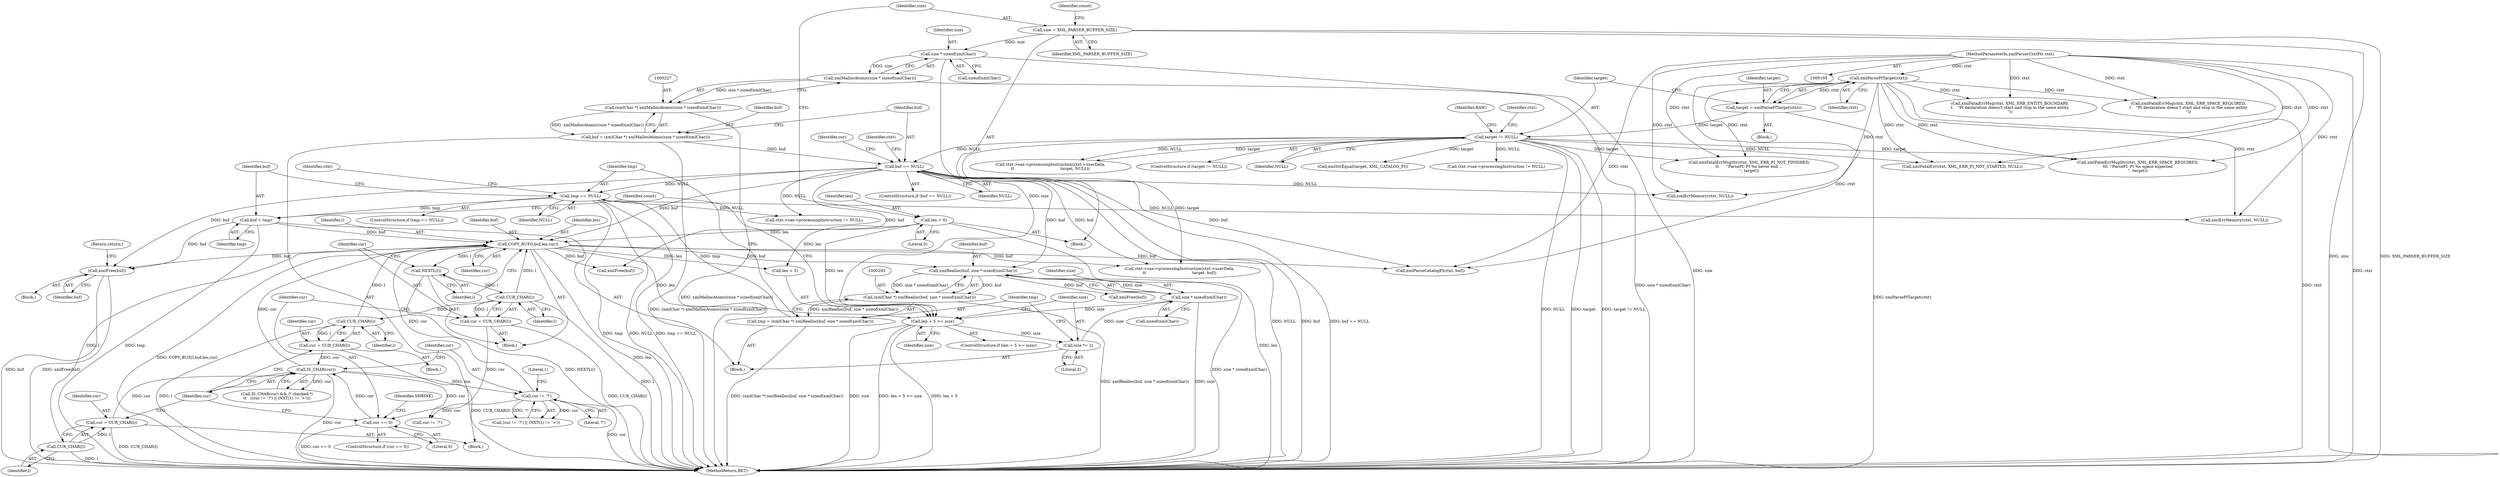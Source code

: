 digraph "0_Chrome_d0947db40187f4708c58e64cbd6013faf9eddeed_30@pointer" {
"1000333" [label="(Call,xmlFree(buf))"];
"1000234" [label="(Call,buf == NULL)"];
"1000224" [label="(Call,buf = (xmlChar *) xmlMallocAtomic(size * sizeof(xmlChar)))"];
"1000226" [label="(Call,(xmlChar *) xmlMallocAtomic(size * sizeof(xmlChar)))"];
"1000228" [label="(Call,xmlMallocAtomic(size * sizeof(xmlChar)))"];
"1000229" [label="(Call,size * sizeof(xmlChar))"];
"1000117" [label="(Call,size = XML_PARSER_BUFFER_SIZE)"];
"1000162" [label="(Call,target != NULL)"];
"1000157" [label="(Call,target = xmlParsePITarget(ctxt))"];
"1000159" [label="(Call,xmlParsePITarget(ctxt))"];
"1000106" [label="(MethodParameterIn,xmlParserCtxtPtr ctxt)"];
"1000315" [label="(Call,buf = tmp)"];
"1000300" [label="(Call,tmp == NULL)"];
"1000289" [label="(Call,tmp = (xmlChar *) xmlRealloc(buf, size * sizeof(xmlChar)))"];
"1000291" [label="(Call,(xmlChar *) xmlRealloc(buf, size * sizeof(xmlChar)))"];
"1000293" [label="(Call,xmlRealloc(buf, size * sizeof(xmlChar)))"];
"1000339" [label="(Call,COPY_BUF(l,buf,len,cur))"];
"1000348" [label="(Call,CUR_CHAR(l))"];
"1000344" [label="(Call,NEXTL(l))"];
"1000263" [label="(Call,CUR_CHAR(l))"];
"1000359" [label="(Call,CUR_CHAR(l))"];
"1000113" [label="(Call,len = 0)"];
"1000267" [label="(Call,IS_CHAR(cur))"];
"1000357" [label="(Call,cur = CUR_CHAR(l))"];
"1000261" [label="(Call,cur = CUR_CHAR(l))"];
"1000351" [label="(Call,cur == 0)"];
"1000346" [label="(Call,cur = CUR_CHAR(l))"];
"1000270" [label="(Call,cur != '?')"];
"1000295" [label="(Call,size * sizeof(xmlChar))"];
"1000286" [label="(Call,size *= 2)"];
"1000279" [label="(Call,len + 5 >= size)"];
"1000385" [label="(Call,xmlFatalErrMsg(ctxt, XML_ERR_SPACE_REQUIRED,\n\t    \"PI declaration doesn't start and stop in the same entity\n\"))"];
"1000349" [label="(Identifier,l)"];
"1000315" [label="(Call,buf = tmp)"];
"1000137" [label="(Block,)"];
"1000270" [label="(Call,cur != '?')"];
"1000301" [label="(Identifier,tmp)"];
"1000117" [label="(Call,size = XML_PARSER_BUFFER_SIZE)"];
"1000277" [label="(Block,)"];
"1000118" [label="(Identifier,size)"];
"1000290" [label="(Identifier,tmp)"];
"1000271" [label="(Identifier,cur)"];
"1000346" [label="(Call,cur = CUR_CHAR(l))"];
"1000461" [label="(MethodReturn,RET)"];
"1000344" [label="(Call,NEXTL(l))"];
"1000162" [label="(Call,target != NULL)"];
"1000304" [label="(Call,xmlErrMemory(ctxt, NULL))"];
"1000228" [label="(Call,xmlMallocAtomic(size * sizeof(xmlChar)))"];
"1000275" [label="(Literal,1)"];
"1000233" [label="(ControlStructure,if (buf == NULL))"];
"1000115" [label="(Literal,0)"];
"1000114" [label="(Identifier,len)"];
"1000447" [label="(Identifier,ctxt)"];
"1000234" [label="(Call,buf == NULL)"];
"1000352" [label="(Identifier,cur)"];
"1000236" [label="(Identifier,NULL)"];
"1000126" [label="(Identifier,count)"];
"1000287" [label="(Identifier,size)"];
"1000319" [label="(Identifier,count)"];
"1000334" [label="(Identifier,buf)"];
"1000335" [label="(Return,return;)"];
"1000367" [label="(Call,cur != '?')"];
"1000446" [label="(Call,xmlFatalErr(ctxt, XML_ERR_PI_NOT_STARTED, NULL))"];
"1000297" [label="(Call,sizeof(xmlChar))"];
"1000371" [label="(Call,xmlFatalErrMsgStr(ctxt, XML_ERR_PI_NOT_FINISHED,\n\t\t      \"ParsePI: PI %s never end ...\n\", target))"];
"1000291" [label="(Call,(xmlChar *) xmlRealloc(buf, size * sizeof(xmlChar)))"];
"1000206" [label="(Call,ctxt->sax->processingInstruction(ctxt->userData,\n\t\t                                     target, NULL))"];
"1000248" [label="(Identifier,cur)"];
"1000340" [label="(Identifier,l)"];
"1000161" [label="(ControlStructure,if (target != NULL))"];
"1000164" [label="(Identifier,NULL)"];
"1000119" [label="(Identifier,XML_PARSER_BUFFER_SIZE)"];
"1000160" [label="(Identifier,ctxt)"];
"1000169" [label="(Identifier,RAW)"];
"1000264" [label="(Identifier,l)"];
"1000341" [label="(Identifier,buf)"];
"1000400" [label="(Call,xmlStrEqual(target, XML_CATALOG_PI))"];
"1000272" [label="(Literal,'?')"];
"1000226" [label="(Call,(xmlChar *) xmlMallocAtomic(size * sizeof(xmlChar)))"];
"1000263" [label="(Call,CUR_CHAR(l))"];
"1000288" [label="(Literal,2)"];
"1000343" [label="(Identifier,cur)"];
"1000231" [label="(Call,sizeof(xmlChar))"];
"1000351" [label="(Call,cur == 0)"];
"1000296" [label="(Identifier,size)"];
"1000436" [label="(Call,ctxt->sax->processingInstruction(ctxt->userData,\n\t\t                                     target, buf))"];
"1000279" [label="(Call,len + 5 >= size)"];
"1000348" [label="(Call,CUR_CHAR(l))"];
"1000224" [label="(Call,buf = (xmlChar *) xmlMallocAtomic(size * sizeof(xmlChar)))"];
"1000345" [label="(Identifier,l)"];
"1000294" [label="(Identifier,buf)"];
"1000360" [label="(Identifier,l)"];
"1000157" [label="(Call,target = xmlParsePITarget(ctxt))"];
"1000305" [label="(Identifier,ctxt)"];
"1000359" [label="(Call,CUR_CHAR(l))"];
"1000289" [label="(Call,tmp = (xmlChar *) xmlRealloc(buf, size * sizeof(xmlChar)))"];
"1000354" [label="(Block,)"];
"1000230" [label="(Identifier,size)"];
"1000299" [label="(ControlStructure,if (tmp == NULL))"];
"1000183" [label="(Call,xmlFatalErrMsg(ctxt, XML_ERR_ENTITY_BOUNDARY,\n\t    \"PI declaration doesn't start and stop in the same entity\n\"))"];
"1000300" [label="(Call,tmp == NULL)"];
"1000107" [label="(Block,)"];
"1000106" [label="(MethodParameterIn,xmlParserCtxtPtr ctxt)"];
"1000347" [label="(Identifier,cur)"];
"1000269" [label="(Call,(cur != '?') || (NXT(1) != '>'))"];
"1000268" [label="(Identifier,cur)"];
"1000358" [label="(Identifier,cur)"];
"1000283" [label="(Identifier,size)"];
"1000280" [label="(Call,len + 5)"];
"1000317" [label="(Identifier,tmp)"];
"1000158" [label="(Identifier,target)"];
"1000262" [label="(Identifier,cur)"];
"1000342" [label="(Identifier,len)"];
"1000278" [label="(ControlStructure,if (len + 5 >= size))"];
"1000307" [label="(Call,xmlFree(buf))"];
"1000355" [label="(Identifier,SHRINK)"];
"1000316" [label="(Identifier,buf)"];
"1000267" [label="(Call,IS_CHAR(cur))"];
"1000416" [label="(Call,xmlParseCatalogPI(ctxt, buf))"];
"1000332" [label="(Block,)"];
"1000284" [label="(Block,)"];
"1000225" [label="(Identifier,buf)"];
"1000295" [label="(Call,size * sizeof(xmlChar))"];
"1000165" [label="(Block,)"];
"1000286" [label="(Call,size *= 2)"];
"1000113" [label="(Call,len = 0)"];
"1000353" [label="(Literal,0)"];
"1000229" [label="(Call,size * sizeof(xmlChar))"];
"1000266" [label="(Call,IS_CHAR(cur) && /* checked */\n\t\t   ((cur != '?') || (NXT(1) != '>')))"];
"1000159" [label="(Call,xmlParsePITarget(ctxt))"];
"1000293" [label="(Call,xmlRealloc(buf, size * sizeof(xmlChar)))"];
"1000255" [label="(Call,xmlFatalErrMsgStr(ctxt, XML_ERR_SPACE_REQUIRED,\n\t\t\t  \"ParsePI: PI %s space expected\n\", target))"];
"1000429" [label="(Call,ctxt->sax->processingInstruction != NULL)"];
"1000163" [label="(Identifier,target)"];
"1000235" [label="(Identifier,buf)"];
"1000350" [label="(ControlStructure,if (cur == 0))"];
"1000238" [label="(Call,xmlErrMemory(ctxt, NULL))"];
"1000261" [label="(Call,cur = CUR_CHAR(l))"];
"1000357" [label="(Call,cur = CUR_CHAR(l))"];
"1000333" [label="(Call,xmlFree(buf))"];
"1000339" [label="(Call,COPY_BUF(l,buf,len,cur))"];
"1000442" [label="(Call,xmlFree(buf))"];
"1000199" [label="(Call,ctxt->sax->processingInstruction != NULL)"];
"1000302" [label="(Identifier,NULL)"];
"1000239" [label="(Identifier,ctxt)"];
"1000333" -> "1000332"  [label="AST: "];
"1000333" -> "1000334"  [label="CFG: "];
"1000334" -> "1000333"  [label="AST: "];
"1000335" -> "1000333"  [label="CFG: "];
"1000333" -> "1000461"  [label="DDG: buf"];
"1000333" -> "1000461"  [label="DDG: xmlFree(buf)"];
"1000234" -> "1000333"  [label="DDG: buf"];
"1000315" -> "1000333"  [label="DDG: buf"];
"1000339" -> "1000333"  [label="DDG: buf"];
"1000234" -> "1000233"  [label="AST: "];
"1000234" -> "1000236"  [label="CFG: "];
"1000235" -> "1000234"  [label="AST: "];
"1000236" -> "1000234"  [label="AST: "];
"1000239" -> "1000234"  [label="CFG: "];
"1000248" -> "1000234"  [label="CFG: "];
"1000234" -> "1000461"  [label="DDG: NULL"];
"1000234" -> "1000461"  [label="DDG: buf"];
"1000234" -> "1000461"  [label="DDG: buf == NULL"];
"1000224" -> "1000234"  [label="DDG: buf"];
"1000162" -> "1000234"  [label="DDG: NULL"];
"1000234" -> "1000238"  [label="DDG: NULL"];
"1000234" -> "1000293"  [label="DDG: buf"];
"1000234" -> "1000300"  [label="DDG: NULL"];
"1000234" -> "1000339"  [label="DDG: buf"];
"1000234" -> "1000416"  [label="DDG: buf"];
"1000234" -> "1000429"  [label="DDG: NULL"];
"1000234" -> "1000436"  [label="DDG: buf"];
"1000234" -> "1000442"  [label="DDG: buf"];
"1000224" -> "1000165"  [label="AST: "];
"1000224" -> "1000226"  [label="CFG: "];
"1000225" -> "1000224"  [label="AST: "];
"1000226" -> "1000224"  [label="AST: "];
"1000235" -> "1000224"  [label="CFG: "];
"1000224" -> "1000461"  [label="DDG: (xmlChar *) xmlMallocAtomic(size * sizeof(xmlChar))"];
"1000226" -> "1000224"  [label="DDG: xmlMallocAtomic(size * sizeof(xmlChar))"];
"1000226" -> "1000228"  [label="CFG: "];
"1000227" -> "1000226"  [label="AST: "];
"1000228" -> "1000226"  [label="AST: "];
"1000226" -> "1000461"  [label="DDG: xmlMallocAtomic(size * sizeof(xmlChar))"];
"1000228" -> "1000226"  [label="DDG: size * sizeof(xmlChar)"];
"1000228" -> "1000229"  [label="CFG: "];
"1000229" -> "1000228"  [label="AST: "];
"1000228" -> "1000461"  [label="DDG: size * sizeof(xmlChar)"];
"1000229" -> "1000228"  [label="DDG: size"];
"1000229" -> "1000231"  [label="CFG: "];
"1000230" -> "1000229"  [label="AST: "];
"1000231" -> "1000229"  [label="AST: "];
"1000229" -> "1000461"  [label="DDG: size"];
"1000117" -> "1000229"  [label="DDG: size"];
"1000229" -> "1000279"  [label="DDG: size"];
"1000117" -> "1000107"  [label="AST: "];
"1000117" -> "1000119"  [label="CFG: "];
"1000118" -> "1000117"  [label="AST: "];
"1000119" -> "1000117"  [label="AST: "];
"1000126" -> "1000117"  [label="CFG: "];
"1000117" -> "1000461"  [label="DDG: size"];
"1000117" -> "1000461"  [label="DDG: XML_PARSER_BUFFER_SIZE"];
"1000162" -> "1000161"  [label="AST: "];
"1000162" -> "1000164"  [label="CFG: "];
"1000163" -> "1000162"  [label="AST: "];
"1000164" -> "1000162"  [label="AST: "];
"1000169" -> "1000162"  [label="CFG: "];
"1000447" -> "1000162"  [label="CFG: "];
"1000162" -> "1000461"  [label="DDG: NULL"];
"1000162" -> "1000461"  [label="DDG: target"];
"1000162" -> "1000461"  [label="DDG: target != NULL"];
"1000157" -> "1000162"  [label="DDG: target"];
"1000162" -> "1000199"  [label="DDG: NULL"];
"1000162" -> "1000206"  [label="DDG: target"];
"1000162" -> "1000206"  [label="DDG: NULL"];
"1000162" -> "1000255"  [label="DDG: target"];
"1000162" -> "1000371"  [label="DDG: target"];
"1000162" -> "1000400"  [label="DDG: target"];
"1000162" -> "1000436"  [label="DDG: target"];
"1000162" -> "1000446"  [label="DDG: NULL"];
"1000157" -> "1000137"  [label="AST: "];
"1000157" -> "1000159"  [label="CFG: "];
"1000158" -> "1000157"  [label="AST: "];
"1000159" -> "1000157"  [label="AST: "];
"1000163" -> "1000157"  [label="CFG: "];
"1000157" -> "1000461"  [label="DDG: xmlParsePITarget(ctxt)"];
"1000159" -> "1000157"  [label="DDG: ctxt"];
"1000159" -> "1000160"  [label="CFG: "];
"1000160" -> "1000159"  [label="AST: "];
"1000159" -> "1000461"  [label="DDG: ctxt"];
"1000106" -> "1000159"  [label="DDG: ctxt"];
"1000159" -> "1000183"  [label="DDG: ctxt"];
"1000159" -> "1000238"  [label="DDG: ctxt"];
"1000159" -> "1000255"  [label="DDG: ctxt"];
"1000159" -> "1000304"  [label="DDG: ctxt"];
"1000159" -> "1000371"  [label="DDG: ctxt"];
"1000159" -> "1000385"  [label="DDG: ctxt"];
"1000159" -> "1000416"  [label="DDG: ctxt"];
"1000159" -> "1000446"  [label="DDG: ctxt"];
"1000106" -> "1000105"  [label="AST: "];
"1000106" -> "1000461"  [label="DDG: ctxt"];
"1000106" -> "1000183"  [label="DDG: ctxt"];
"1000106" -> "1000238"  [label="DDG: ctxt"];
"1000106" -> "1000255"  [label="DDG: ctxt"];
"1000106" -> "1000304"  [label="DDG: ctxt"];
"1000106" -> "1000371"  [label="DDG: ctxt"];
"1000106" -> "1000385"  [label="DDG: ctxt"];
"1000106" -> "1000416"  [label="DDG: ctxt"];
"1000106" -> "1000446"  [label="DDG: ctxt"];
"1000315" -> "1000284"  [label="AST: "];
"1000315" -> "1000317"  [label="CFG: "];
"1000316" -> "1000315"  [label="AST: "];
"1000317" -> "1000315"  [label="AST: "];
"1000319" -> "1000315"  [label="CFG: "];
"1000315" -> "1000461"  [label="DDG: tmp"];
"1000300" -> "1000315"  [label="DDG: tmp"];
"1000315" -> "1000339"  [label="DDG: buf"];
"1000300" -> "1000299"  [label="AST: "];
"1000300" -> "1000302"  [label="CFG: "];
"1000301" -> "1000300"  [label="AST: "];
"1000302" -> "1000300"  [label="AST: "];
"1000305" -> "1000300"  [label="CFG: "];
"1000316" -> "1000300"  [label="CFG: "];
"1000300" -> "1000461"  [label="DDG: tmp"];
"1000300" -> "1000461"  [label="DDG: NULL"];
"1000300" -> "1000461"  [label="DDG: tmp == NULL"];
"1000289" -> "1000300"  [label="DDG: tmp"];
"1000300" -> "1000304"  [label="DDG: NULL"];
"1000300" -> "1000429"  [label="DDG: NULL"];
"1000289" -> "1000284"  [label="AST: "];
"1000289" -> "1000291"  [label="CFG: "];
"1000290" -> "1000289"  [label="AST: "];
"1000291" -> "1000289"  [label="AST: "];
"1000301" -> "1000289"  [label="CFG: "];
"1000289" -> "1000461"  [label="DDG: (xmlChar *) xmlRealloc(buf, size * sizeof(xmlChar))"];
"1000291" -> "1000289"  [label="DDG: xmlRealloc(buf, size * sizeof(xmlChar))"];
"1000291" -> "1000293"  [label="CFG: "];
"1000292" -> "1000291"  [label="AST: "];
"1000293" -> "1000291"  [label="AST: "];
"1000291" -> "1000461"  [label="DDG: xmlRealloc(buf, size * sizeof(xmlChar))"];
"1000293" -> "1000291"  [label="DDG: buf"];
"1000293" -> "1000291"  [label="DDG: size * sizeof(xmlChar)"];
"1000293" -> "1000295"  [label="CFG: "];
"1000294" -> "1000293"  [label="AST: "];
"1000295" -> "1000293"  [label="AST: "];
"1000293" -> "1000461"  [label="DDG: size * sizeof(xmlChar)"];
"1000339" -> "1000293"  [label="DDG: buf"];
"1000295" -> "1000293"  [label="DDG: size"];
"1000293" -> "1000307"  [label="DDG: buf"];
"1000339" -> "1000277"  [label="AST: "];
"1000339" -> "1000343"  [label="CFG: "];
"1000340" -> "1000339"  [label="AST: "];
"1000341" -> "1000339"  [label="AST: "];
"1000342" -> "1000339"  [label="AST: "];
"1000343" -> "1000339"  [label="AST: "];
"1000345" -> "1000339"  [label="CFG: "];
"1000339" -> "1000461"  [label="DDG: COPY_BUF(l,buf,len,cur)"];
"1000339" -> "1000461"  [label="DDG: len"];
"1000339" -> "1000279"  [label="DDG: len"];
"1000339" -> "1000280"  [label="DDG: len"];
"1000348" -> "1000339"  [label="DDG: l"];
"1000263" -> "1000339"  [label="DDG: l"];
"1000359" -> "1000339"  [label="DDG: l"];
"1000113" -> "1000339"  [label="DDG: len"];
"1000267" -> "1000339"  [label="DDG: cur"];
"1000270" -> "1000339"  [label="DDG: cur"];
"1000339" -> "1000344"  [label="DDG: l"];
"1000339" -> "1000416"  [label="DDG: buf"];
"1000339" -> "1000436"  [label="DDG: buf"];
"1000339" -> "1000442"  [label="DDG: buf"];
"1000348" -> "1000346"  [label="AST: "];
"1000348" -> "1000349"  [label="CFG: "];
"1000349" -> "1000348"  [label="AST: "];
"1000346" -> "1000348"  [label="CFG: "];
"1000348" -> "1000461"  [label="DDG: l"];
"1000348" -> "1000346"  [label="DDG: l"];
"1000344" -> "1000348"  [label="DDG: l"];
"1000348" -> "1000359"  [label="DDG: l"];
"1000344" -> "1000277"  [label="AST: "];
"1000344" -> "1000345"  [label="CFG: "];
"1000345" -> "1000344"  [label="AST: "];
"1000347" -> "1000344"  [label="CFG: "];
"1000344" -> "1000461"  [label="DDG: NEXTL(l)"];
"1000263" -> "1000261"  [label="AST: "];
"1000263" -> "1000264"  [label="CFG: "];
"1000264" -> "1000263"  [label="AST: "];
"1000261" -> "1000263"  [label="CFG: "];
"1000263" -> "1000461"  [label="DDG: l"];
"1000263" -> "1000261"  [label="DDG: l"];
"1000359" -> "1000357"  [label="AST: "];
"1000359" -> "1000360"  [label="CFG: "];
"1000360" -> "1000359"  [label="AST: "];
"1000357" -> "1000359"  [label="CFG: "];
"1000359" -> "1000461"  [label="DDG: l"];
"1000359" -> "1000357"  [label="DDG: l"];
"1000113" -> "1000107"  [label="AST: "];
"1000113" -> "1000115"  [label="CFG: "];
"1000114" -> "1000113"  [label="AST: "];
"1000115" -> "1000113"  [label="AST: "];
"1000118" -> "1000113"  [label="CFG: "];
"1000113" -> "1000461"  [label="DDG: len"];
"1000113" -> "1000279"  [label="DDG: len"];
"1000113" -> "1000280"  [label="DDG: len"];
"1000267" -> "1000266"  [label="AST: "];
"1000267" -> "1000268"  [label="CFG: "];
"1000268" -> "1000267"  [label="AST: "];
"1000271" -> "1000267"  [label="CFG: "];
"1000266" -> "1000267"  [label="CFG: "];
"1000267" -> "1000461"  [label="DDG: cur"];
"1000267" -> "1000266"  [label="DDG: cur"];
"1000357" -> "1000267"  [label="DDG: cur"];
"1000261" -> "1000267"  [label="DDG: cur"];
"1000351" -> "1000267"  [label="DDG: cur"];
"1000267" -> "1000270"  [label="DDG: cur"];
"1000267" -> "1000367"  [label="DDG: cur"];
"1000357" -> "1000354"  [label="AST: "];
"1000358" -> "1000357"  [label="AST: "];
"1000268" -> "1000357"  [label="CFG: "];
"1000357" -> "1000461"  [label="DDG: CUR_CHAR(l)"];
"1000261" -> "1000165"  [label="AST: "];
"1000262" -> "1000261"  [label="AST: "];
"1000268" -> "1000261"  [label="CFG: "];
"1000261" -> "1000461"  [label="DDG: CUR_CHAR(l)"];
"1000351" -> "1000350"  [label="AST: "];
"1000351" -> "1000353"  [label="CFG: "];
"1000352" -> "1000351"  [label="AST: "];
"1000353" -> "1000351"  [label="AST: "];
"1000268" -> "1000351"  [label="CFG: "];
"1000355" -> "1000351"  [label="CFG: "];
"1000351" -> "1000461"  [label="DDG: cur == 0"];
"1000346" -> "1000351"  [label="DDG: cur"];
"1000346" -> "1000277"  [label="AST: "];
"1000347" -> "1000346"  [label="AST: "];
"1000352" -> "1000346"  [label="CFG: "];
"1000346" -> "1000461"  [label="DDG: CUR_CHAR(l)"];
"1000270" -> "1000269"  [label="AST: "];
"1000270" -> "1000272"  [label="CFG: "];
"1000271" -> "1000270"  [label="AST: "];
"1000272" -> "1000270"  [label="AST: "];
"1000275" -> "1000270"  [label="CFG: "];
"1000269" -> "1000270"  [label="CFG: "];
"1000270" -> "1000461"  [label="DDG: cur"];
"1000270" -> "1000269"  [label="DDG: cur"];
"1000270" -> "1000269"  [label="DDG: '?'"];
"1000270" -> "1000367"  [label="DDG: cur"];
"1000295" -> "1000297"  [label="CFG: "];
"1000296" -> "1000295"  [label="AST: "];
"1000297" -> "1000295"  [label="AST: "];
"1000295" -> "1000461"  [label="DDG: size"];
"1000295" -> "1000279"  [label="DDG: size"];
"1000286" -> "1000295"  [label="DDG: size"];
"1000286" -> "1000284"  [label="AST: "];
"1000286" -> "1000288"  [label="CFG: "];
"1000287" -> "1000286"  [label="AST: "];
"1000288" -> "1000286"  [label="AST: "];
"1000290" -> "1000286"  [label="CFG: "];
"1000279" -> "1000286"  [label="DDG: size"];
"1000279" -> "1000278"  [label="AST: "];
"1000279" -> "1000283"  [label="CFG: "];
"1000280" -> "1000279"  [label="AST: "];
"1000283" -> "1000279"  [label="AST: "];
"1000287" -> "1000279"  [label="CFG: "];
"1000319" -> "1000279"  [label="CFG: "];
"1000279" -> "1000461"  [label="DDG: len + 5"];
"1000279" -> "1000461"  [label="DDG: size"];
"1000279" -> "1000461"  [label="DDG: len + 5 >= size"];
}

